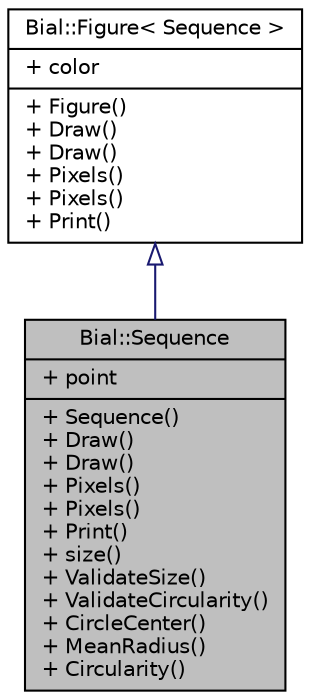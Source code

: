 digraph "Bial::Sequence"
{
  edge [fontname="Helvetica",fontsize="10",labelfontname="Helvetica",labelfontsize="10"];
  node [fontname="Helvetica",fontsize="10",shape=record];
  Node1 [label="{Bial::Sequence\n|+ point\l|+ Sequence()\l+ Draw()\l+ Draw()\l+ Pixels()\l+ Pixels()\l+ Print()\l+ size()\l+ ValidateSize()\l+ ValidateCircularity()\l+ CircleCenter()\l+ MeanRadius()\l+ Circularity()\l}",height=0.2,width=0.4,color="black", fillcolor="grey75", style="filled", fontcolor="black"];
  Node2 -> Node1 [dir="back",color="midnightblue",fontsize="10",style="solid",arrowtail="onormal",fontname="Helvetica"];
  Node2 [label="{Bial::Figure\< Sequence \>\n|+ color\l|+ Figure()\l+ Draw()\l+ Draw()\l+ Pixels()\l+ Pixels()\l+ Print()\l}",height=0.2,width=0.4,color="black", fillcolor="white", style="filled",URL="$class_bial_1_1_figure.html"];
}
